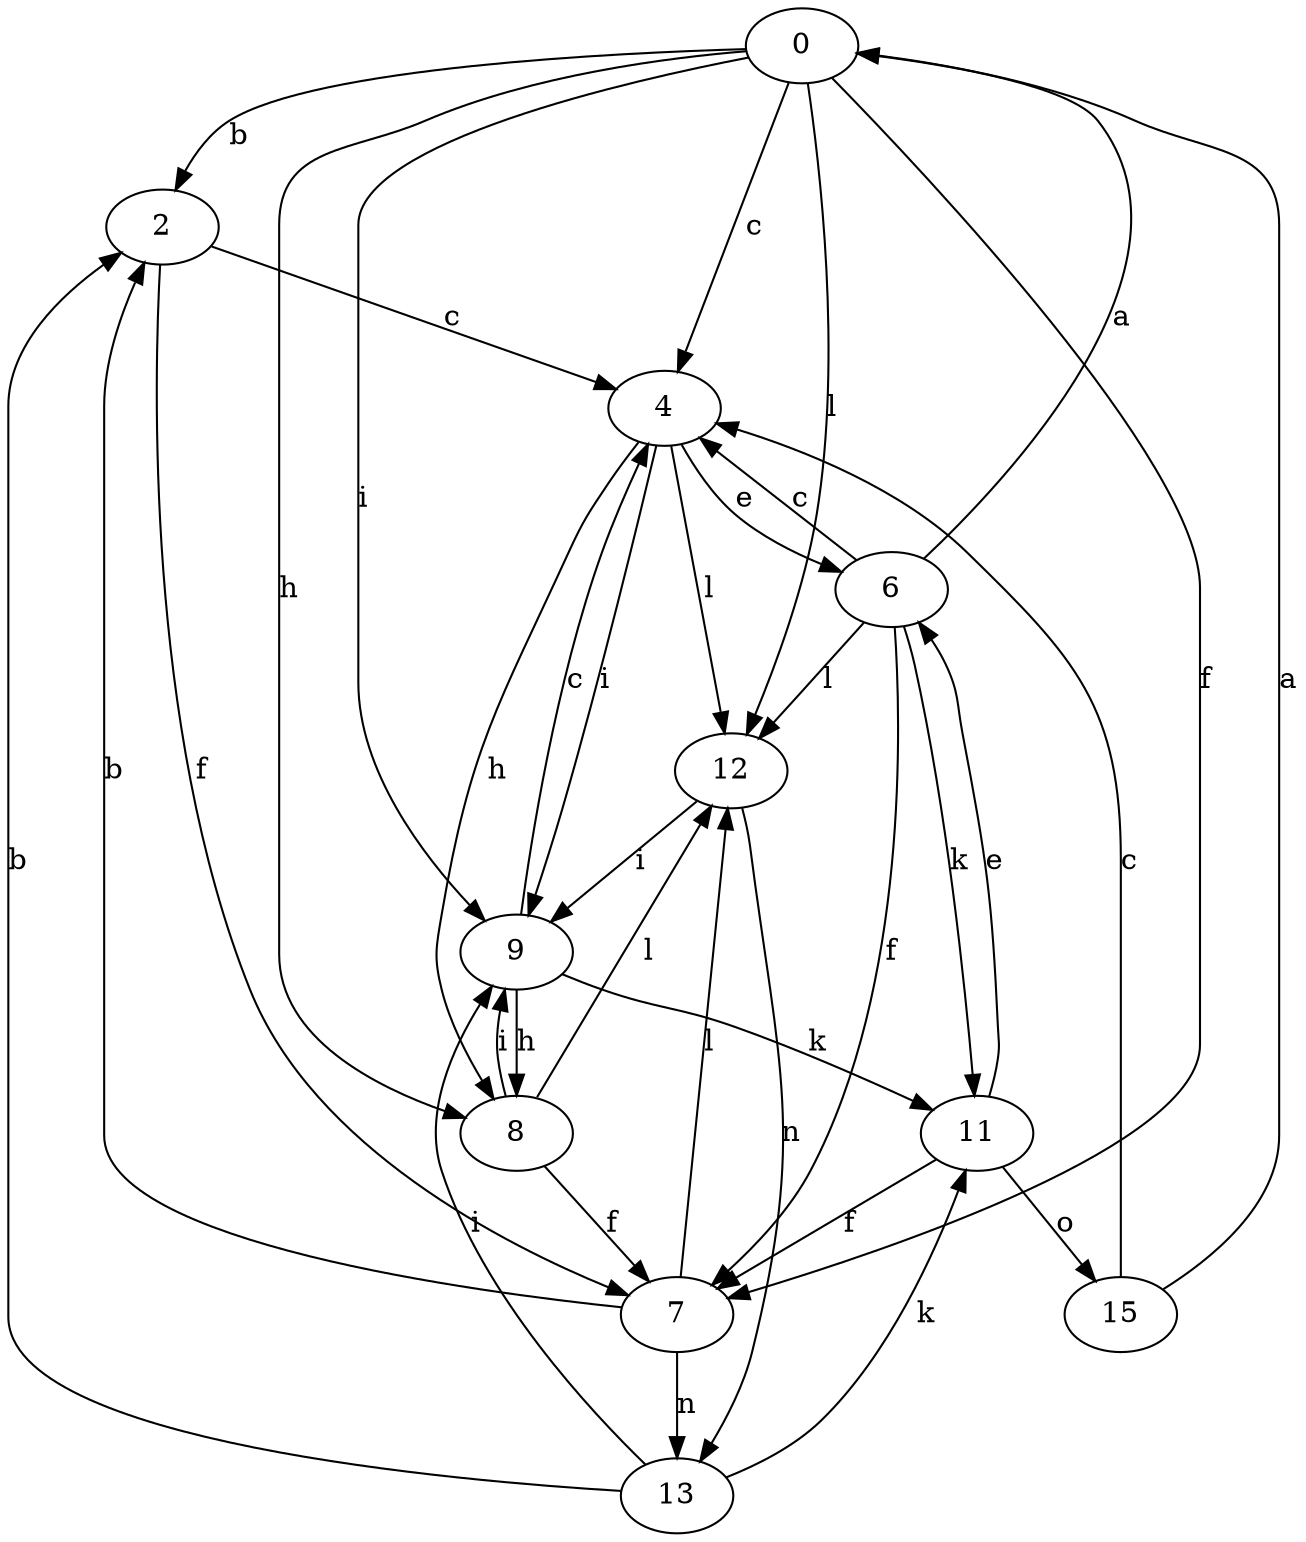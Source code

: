 strict digraph  {
0;
2;
4;
6;
7;
8;
9;
11;
12;
13;
15;
0 -> 2  [label=b];
0 -> 4  [label=c];
0 -> 7  [label=f];
0 -> 8  [label=h];
0 -> 9  [label=i];
0 -> 12  [label=l];
2 -> 4  [label=c];
2 -> 7  [label=f];
4 -> 6  [label=e];
4 -> 8  [label=h];
4 -> 9  [label=i];
4 -> 12  [label=l];
6 -> 0  [label=a];
6 -> 4  [label=c];
6 -> 7  [label=f];
6 -> 11  [label=k];
6 -> 12  [label=l];
7 -> 2  [label=b];
7 -> 12  [label=l];
7 -> 13  [label=n];
8 -> 7  [label=f];
8 -> 9  [label=i];
8 -> 12  [label=l];
9 -> 4  [label=c];
9 -> 8  [label=h];
9 -> 11  [label=k];
11 -> 6  [label=e];
11 -> 7  [label=f];
11 -> 15  [label=o];
12 -> 9  [label=i];
12 -> 13  [label=n];
13 -> 2  [label=b];
13 -> 9  [label=i];
13 -> 11  [label=k];
15 -> 0  [label=a];
15 -> 4  [label=c];
}
